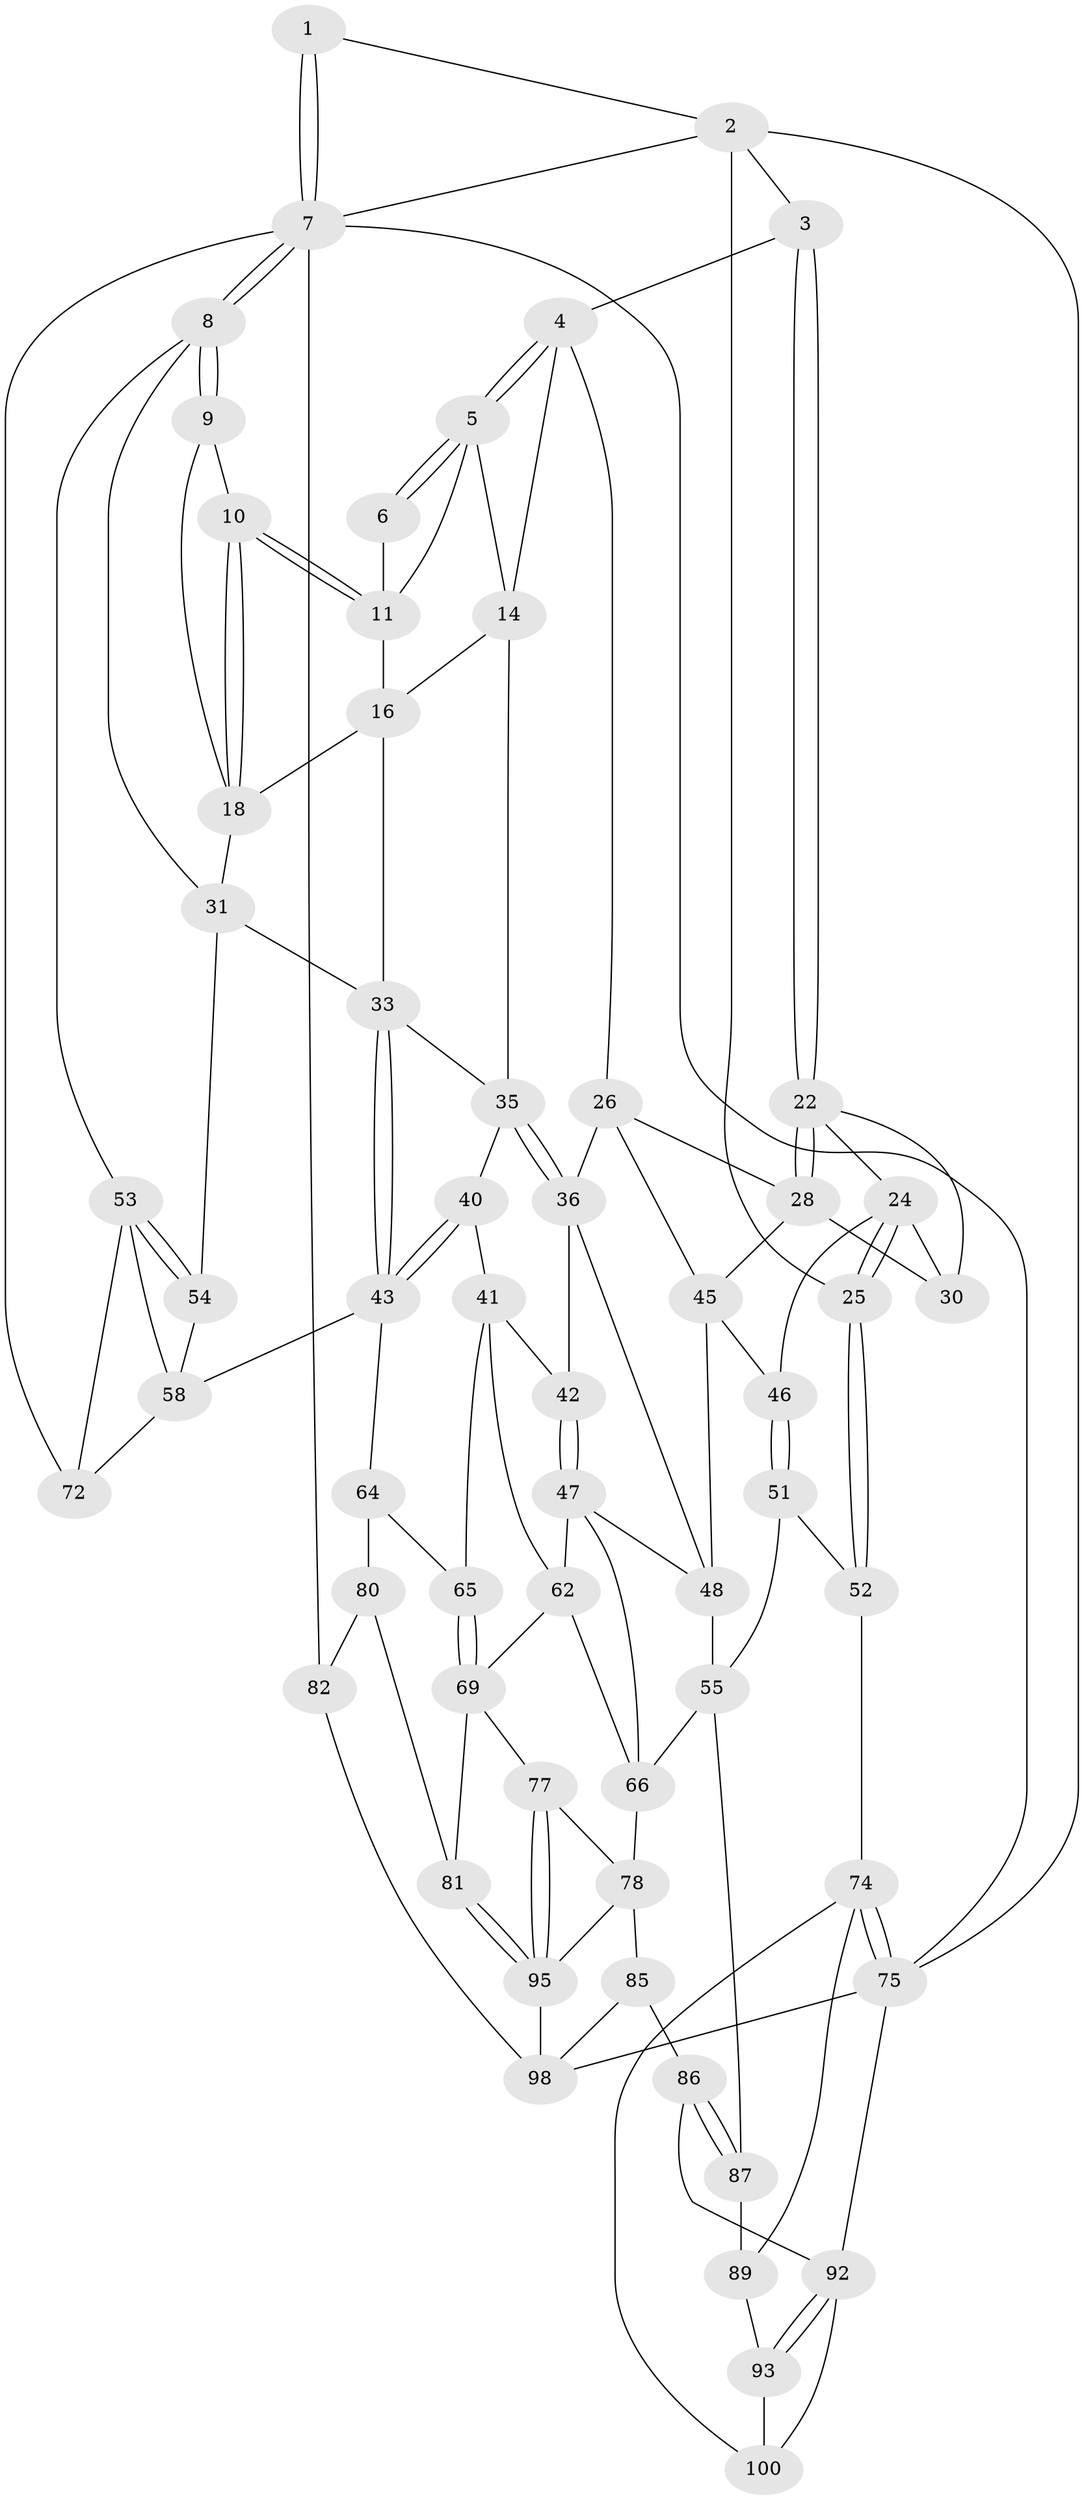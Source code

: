 // original degree distribution, {3: 0.0196078431372549, 4: 0.22549019607843138, 5: 0.5490196078431373, 6: 0.20588235294117646}
// Generated by graph-tools (version 1.1) at 2025/11/02/21/25 10:11:13]
// undirected, 60 vertices, 131 edges
graph export_dot {
graph [start="1"]
  node [color=gray90,style=filled];
  1 [pos="+0.7425928863704451+0"];
  2 [pos="+0.11387737190425201+0",super="+21"];
  3 [pos="+0.12550060622348588+0"];
  4 [pos="+0.283204216828652+0",super="+15"];
  5 [pos="+0.4601776642531652+0.07329784142032901",super="+12"];
  6 [pos="+0.723935883617642+0"];
  7 [pos="+1+0",super="+71"];
  8 [pos="+1+0",super="+39"];
  9 [pos="+0.9457979741567271+0.10766814341171023"];
  10 [pos="+0.7755330877622066+0.10934103147435503"];
  11 [pos="+0.7132115454147773+0",super="+13"];
  14 [pos="+0.4702651881593362+0.24228228408993638",super="+17"];
  16 [pos="+0.6046391595818567+0.24922490931425853",super="+19"];
  18 [pos="+0.7775594701608198+0.220080777091239",super="+20"];
  22 [pos="+0.13255971951113207+0",super="+23"];
  24 [pos="+0+0.3474374725072008",super="+44"];
  25 [pos="+0+0.37448359605931664"];
  26 [pos="+0.3297145011720019+0.33011729111318644",super="+27"];
  28 [pos="+0.2734010590684091+0.3320427040801591",super="+29"];
  30 [pos="+0.11251433925753292+0.3226485214240677"];
  31 [pos="+0.8764712004944806+0.30517554933993973",super="+32"];
  33 [pos="+0.7588014616393154+0.4452232013714042",super="+34"];
  35 [pos="+0.5748573929135162+0.2828406369432272",super="+38"];
  36 [pos="+0.5503197198956553+0.33258581655335656",super="+37"];
  40 [pos="+0.6722097818554942+0.47356991160369377"];
  41 [pos="+0.5775991319660876+0.4898935946300362",super="+61"];
  42 [pos="+0.5518006299808572+0.3950280111649267"];
  43 [pos="+0.7166242965043843+0.48396821662264816",super="+60"];
  45 [pos="+0.15051223887277035+0.4360783661697921",super="+49"];
  46 [pos="+0.06366421565294034+0.47971259149708"];
  47 [pos="+0.4234133162932546+0.4861348902559206",super="+63"];
  48 [pos="+0.421614066933921+0.4845986269520674",super="+50"];
  51 [pos="+0.05631138139439164+0.48867579105154624",super="+57"];
  52 [pos="+0+0.4265842377750126",super="+73"];
  53 [pos="+1+0.42700959590610543",super="+70"];
  54 [pos="+0.8850117925899073+0.5127818528130553"];
  55 [pos="+0.2129882037623248+0.6290771815071032",super="+56"];
  58 [pos="+0.8827797360305917+0.5351853496552577",super="+59"];
  62 [pos="+0.5178307886333998+0.5143153880683057",super="+68"];
  64 [pos="+0.6806679197988064+0.645570384813576",super="+79"];
  65 [pos="+0.5916462983337163+0.6413958187542442"];
  66 [pos="+0.4176424164541072+0.622533502006211",super="+67"];
  69 [pos="+0.5196042989612469+0.6972626453236357",super="+76"];
  72 [pos="+1+1"];
  74 [pos="+0+0.7758505389713316",super="+90"];
  75 [pos="+0+1",super="+102"];
  77 [pos="+0.4117459665230758+0.7660668048349151"];
  78 [pos="+0.39545119885660784+0.7680917439072767",super="+84"];
  80 [pos="+0.603410833705007+0.8149877555453127",super="+83"];
  81 [pos="+0.5433774995152642+0.7789290590027178"];
  82 [pos="+0.9469713779476625+1"];
  85 [pos="+0.327686026431173+0.8123063591404242",super="+97"];
  86 [pos="+0.20975259811289582+0.7300595372056305",super="+91"];
  87 [pos="+0.19061951431951699+0.699475071441869",super="+88"];
  89 [pos="+0.05516840300335028+0.8169947629912601",super="+94"];
  92 [pos="+0.15124921525627624+0.9247756732504692",super="+101"];
  93 [pos="+0.1279783496998889+0.855098791917556"];
  95 [pos="+0.47717515496595564+0.8757396248476743",super="+96"];
  98 [pos="+0.4346585984616674+1",super="+99"];
  100 [pos="+0+0.8833687158214845"];
  1 -- 2;
  1 -- 7;
  1 -- 7;
  2 -- 3;
  2 -- 25;
  2 -- 75;
  2 -- 7;
  3 -- 4;
  3 -- 22;
  3 -- 22;
  4 -- 5;
  4 -- 5;
  4 -- 26;
  4 -- 14;
  5 -- 6;
  5 -- 6;
  5 -- 11;
  5 -- 14;
  6 -- 11;
  7 -- 8;
  7 -- 8;
  7 -- 72;
  7 -- 82;
  7 -- 75;
  8 -- 9;
  8 -- 9;
  8 -- 53;
  8 -- 31;
  9 -- 10;
  9 -- 18;
  10 -- 11;
  10 -- 11;
  10 -- 18;
  10 -- 18;
  11 -- 16;
  14 -- 16;
  14 -- 35;
  16 -- 18;
  16 -- 33;
  18 -- 31;
  22 -- 28;
  22 -- 28;
  22 -- 24;
  22 -- 30;
  24 -- 25;
  24 -- 25;
  24 -- 46;
  24 -- 30;
  25 -- 52;
  25 -- 52;
  26 -- 28;
  26 -- 45;
  26 -- 36;
  28 -- 45;
  28 -- 30;
  31 -- 33;
  31 -- 54;
  33 -- 43;
  33 -- 43;
  33 -- 35;
  35 -- 36;
  35 -- 36;
  35 -- 40;
  36 -- 42;
  36 -- 48;
  40 -- 41;
  40 -- 43;
  40 -- 43;
  41 -- 42;
  41 -- 65;
  41 -- 62;
  42 -- 47;
  42 -- 47;
  43 -- 64;
  43 -- 58;
  45 -- 46;
  45 -- 48;
  46 -- 51;
  46 -- 51;
  47 -- 48;
  47 -- 66;
  47 -- 62;
  48 -- 55;
  51 -- 52 [weight=2];
  51 -- 55;
  52 -- 74;
  53 -- 54;
  53 -- 54;
  53 -- 72;
  53 -- 58;
  54 -- 58;
  55 -- 87;
  55 -- 66;
  58 -- 72;
  62 -- 66;
  62 -- 69;
  64 -- 65;
  64 -- 80 [weight=2];
  65 -- 69;
  65 -- 69;
  66 -- 78;
  69 -- 81;
  69 -- 77;
  74 -- 75;
  74 -- 75;
  74 -- 89;
  74 -- 100;
  75 -- 98;
  75 -- 92;
  77 -- 78;
  77 -- 95;
  77 -- 95;
  78 -- 85;
  78 -- 95;
  80 -- 81;
  80 -- 82;
  81 -- 95;
  81 -- 95;
  82 -- 98;
  85 -- 86 [weight=2];
  85 -- 98;
  86 -- 87;
  86 -- 87;
  86 -- 92;
  87 -- 89 [weight=2];
  89 -- 93;
  92 -- 93;
  92 -- 93;
  92 -- 100;
  93 -- 100;
  95 -- 98;
}
